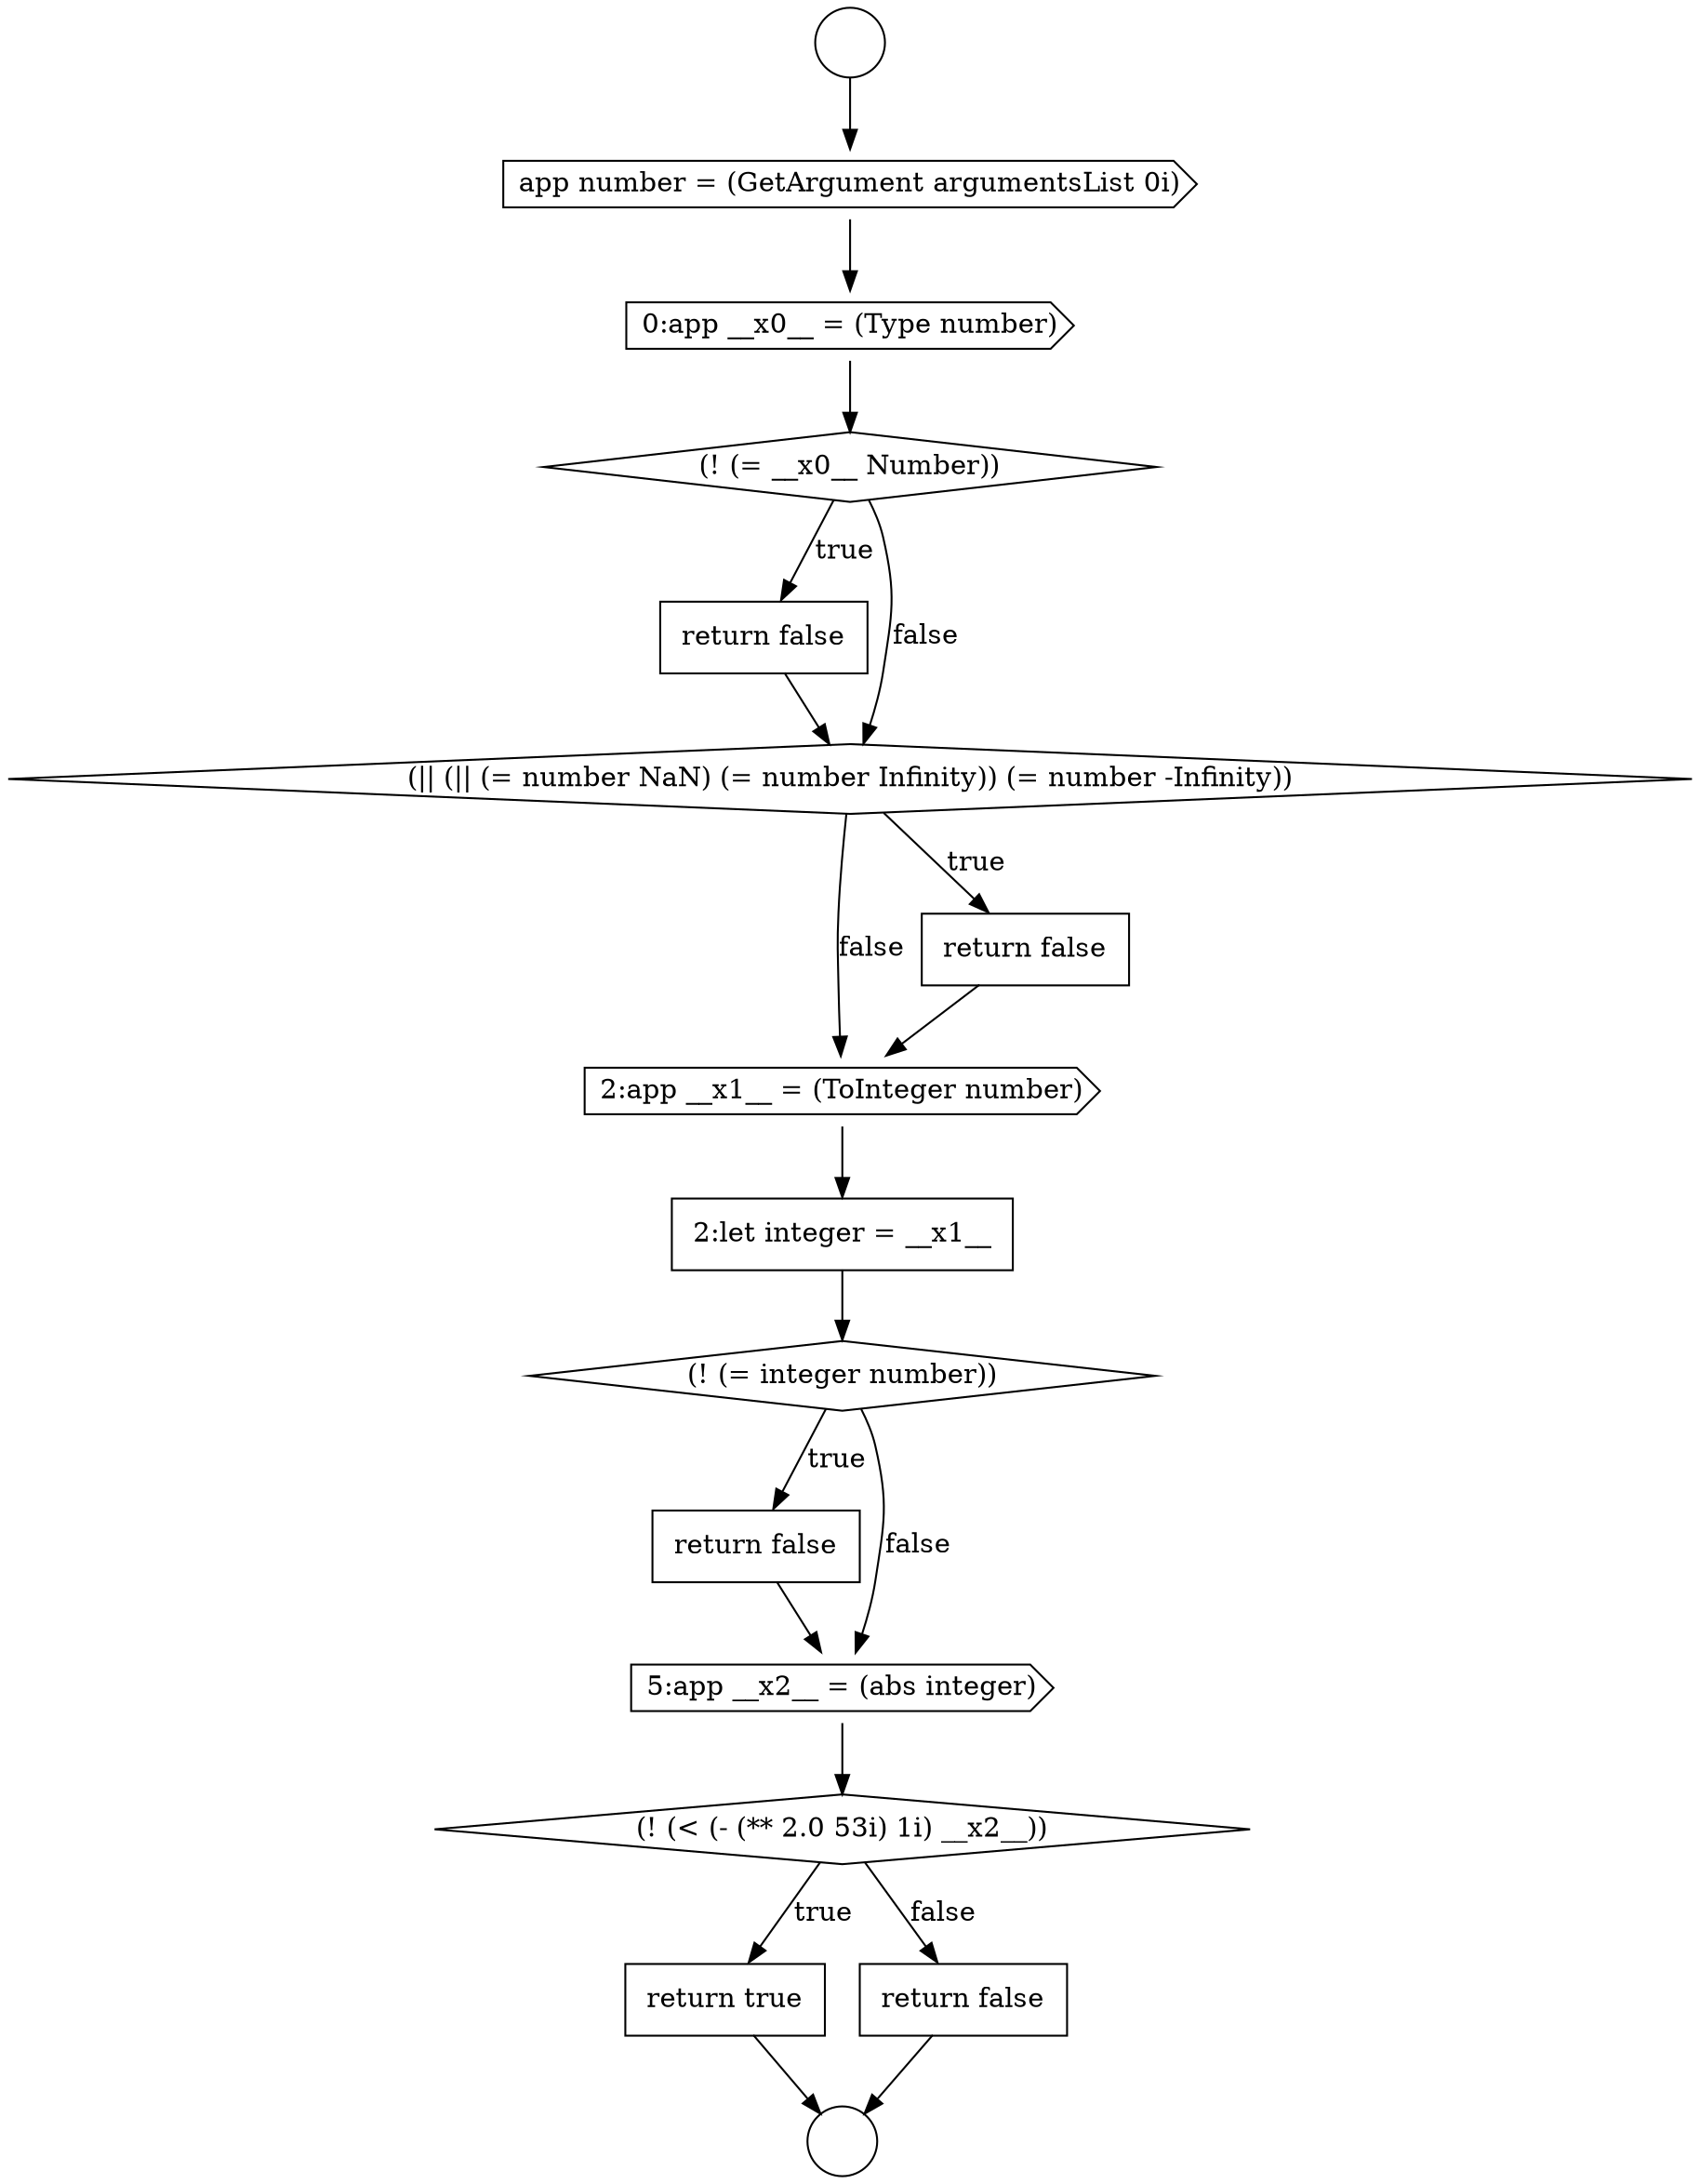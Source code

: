 digraph {
  node11571 [shape=none, margin=0, label=<<font color="black">
    <table border="0" cellborder="1" cellspacing="0" cellpadding="10">
      <tr><td align="left">return false</td></tr>
    </table>
  </font>> color="black" fillcolor="white" style=filled]
  node11568 [shape=cds, label=<<font color="black">2:app __x1__ = (ToInteger number)</font>> color="black" fillcolor="white" style=filled]
  node11564 [shape=diamond, label=<<font color="black">(! (= __x0__ Number))</font>> color="black" fillcolor="white" style=filled]
  node11560 [shape=circle label=" " color="black" fillcolor="white" style=filled]
  node11565 [shape=none, margin=0, label=<<font color="black">
    <table border="0" cellborder="1" cellspacing="0" cellpadding="10">
      <tr><td align="left">return false</td></tr>
    </table>
  </font>> color="black" fillcolor="white" style=filled]
  node11570 [shape=diamond, label=<<font color="black">(! (= integer number))</font>> color="black" fillcolor="white" style=filled]
  node11574 [shape=none, margin=0, label=<<font color="black">
    <table border="0" cellborder="1" cellspacing="0" cellpadding="10">
      <tr><td align="left">return true</td></tr>
    </table>
  </font>> color="black" fillcolor="white" style=filled]
  node11561 [shape=circle label=" " color="black" fillcolor="white" style=filled]
  node11566 [shape=diamond, label=<<font color="black">(|| (|| (= number NaN) (= number Infinity)) (= number -Infinity))</font>> color="black" fillcolor="white" style=filled]
  node11569 [shape=none, margin=0, label=<<font color="black">
    <table border="0" cellborder="1" cellspacing="0" cellpadding="10">
      <tr><td align="left">2:let integer = __x1__</td></tr>
    </table>
  </font>> color="black" fillcolor="white" style=filled]
  node11572 [shape=cds, label=<<font color="black">5:app __x2__ = (abs integer)</font>> color="black" fillcolor="white" style=filled]
  node11567 [shape=none, margin=0, label=<<font color="black">
    <table border="0" cellborder="1" cellspacing="0" cellpadding="10">
      <tr><td align="left">return false</td></tr>
    </table>
  </font>> color="black" fillcolor="white" style=filled]
  node11563 [shape=cds, label=<<font color="black">0:app __x0__ = (Type number)</font>> color="black" fillcolor="white" style=filled]
  node11575 [shape=none, margin=0, label=<<font color="black">
    <table border="0" cellborder="1" cellspacing="0" cellpadding="10">
      <tr><td align="left">return false</td></tr>
    </table>
  </font>> color="black" fillcolor="white" style=filled]
  node11573 [shape=diamond, label=<<font color="black">(! (&lt; (- (** 2.0 53i) 1i) __x2__))</font>> color="black" fillcolor="white" style=filled]
  node11562 [shape=cds, label=<<font color="black">app number = (GetArgument argumentsList 0i)</font>> color="black" fillcolor="white" style=filled]
  node11562 -> node11563 [ color="black"]
  node11575 -> node11561 [ color="black"]
  node11568 -> node11569 [ color="black"]
  node11571 -> node11572 [ color="black"]
  node11560 -> node11562 [ color="black"]
  node11570 -> node11571 [label=<<font color="black">true</font>> color="black"]
  node11570 -> node11572 [label=<<font color="black">false</font>> color="black"]
  node11569 -> node11570 [ color="black"]
  node11574 -> node11561 [ color="black"]
  node11563 -> node11564 [ color="black"]
  node11567 -> node11568 [ color="black"]
  node11572 -> node11573 [ color="black"]
  node11566 -> node11567 [label=<<font color="black">true</font>> color="black"]
  node11566 -> node11568 [label=<<font color="black">false</font>> color="black"]
  node11573 -> node11574 [label=<<font color="black">true</font>> color="black"]
  node11573 -> node11575 [label=<<font color="black">false</font>> color="black"]
  node11564 -> node11565 [label=<<font color="black">true</font>> color="black"]
  node11564 -> node11566 [label=<<font color="black">false</font>> color="black"]
  node11565 -> node11566 [ color="black"]
}
